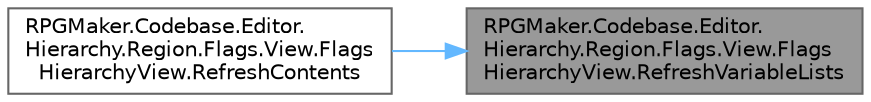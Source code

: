 digraph "RPGMaker.Codebase.Editor.Hierarchy.Region.Flags.View.FlagsHierarchyView.RefreshVariableLists"
{
 // LATEX_PDF_SIZE
  bgcolor="transparent";
  edge [fontname=Helvetica,fontsize=10,labelfontname=Helvetica,labelfontsize=10];
  node [fontname=Helvetica,fontsize=10,shape=box,height=0.2,width=0.4];
  rankdir="RL";
  Node1 [id="Node000001",label="RPGMaker.Codebase.Editor.\lHierarchy.Region.Flags.View.Flags\lHierarchyView.RefreshVariableLists",height=0.2,width=0.4,color="gray40", fillcolor="grey60", style="filled", fontcolor="black",tooltip="😁 変数一覧更新"];
  Node1 -> Node2 [id="edge1_Node000001_Node000002",dir="back",color="steelblue1",style="solid",tooltip=" "];
  Node2 [id="Node000002",label="RPGMaker.Codebase.Editor.\lHierarchy.Region.Flags.View.Flags\lHierarchyView.RefreshContents",height=0.2,width=0.4,color="grey40", fillcolor="white", style="filled",URL="$dd/da4/class_r_p_g_maker_1_1_codebase_1_1_editor_1_1_hierarchy_1_1_region_1_1_flags_1_1_view_1_1_flags_hierarchy_view.html#a08310534caeea9f0fa131642228879d3",tooltip="😁 データ更新"];
}
